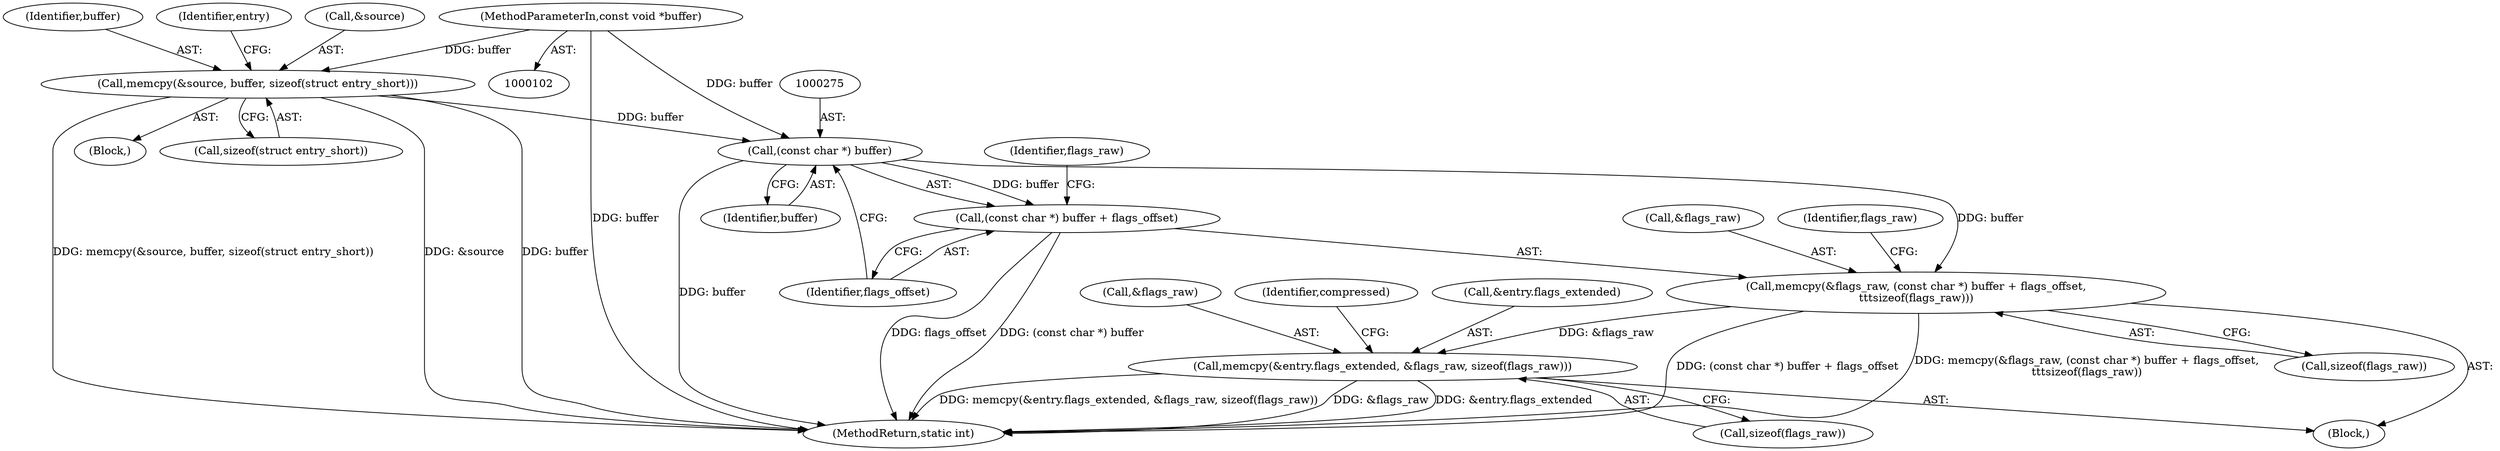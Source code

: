 digraph "0_libgit2_3db1af1f370295ad5355b8f64b865a2a357bcac0@pointer" {
"1000274" [label="(Call,(const char *) buffer)"];
"1000138" [label="(Call,memcpy(&source, buffer, sizeof(struct entry_short)))"];
"1000106" [label="(MethodParameterIn,const void *buffer)"];
"1000270" [label="(Call,memcpy(&flags_raw, (const char *) buffer + flags_offset,\n\t\t\tsizeof(flags_raw)))"];
"1000284" [label="(Call,memcpy(&entry.flags_extended, &flags_raw, sizeof(flags_raw)))"];
"1000273" [label="(Call,(const char *) buffer + flags_offset)"];
"1000142" [label="(Call,sizeof(struct entry_short))"];
"1000138" [label="(Call,memcpy(&source, buffer, sizeof(struct entry_short)))"];
"1000274" [label="(Call,(const char *) buffer)"];
"1000278" [label="(Call,sizeof(flags_raw))"];
"1000109" [label="(Block,)"];
"1000296" [label="(Identifier,compressed)"];
"1000271" [label="(Call,&flags_raw)"];
"1000139" [label="(Call,&source)"];
"1000270" [label="(Call,memcpy(&flags_raw, (const char *) buffer + flags_offset,\n\t\t\tsizeof(flags_raw)))"];
"1000277" [label="(Identifier,flags_offset)"];
"1000284" [label="(Call,memcpy(&entry.flags_extended, &flags_raw, sizeof(flags_raw)))"];
"1000267" [label="(Block,)"];
"1000285" [label="(Call,&entry.flags_extended)"];
"1000276" [label="(Identifier,buffer)"];
"1000281" [label="(Identifier,flags_raw)"];
"1000289" [label="(Call,&flags_raw)"];
"1000291" [label="(Call,sizeof(flags_raw))"];
"1000141" [label="(Identifier,buffer)"];
"1000106" [label="(MethodParameterIn,const void *buffer)"];
"1000273" [label="(Call,(const char *) buffer + flags_offset)"];
"1000474" [label="(MethodReturn,static int)"];
"1000147" [label="(Identifier,entry)"];
"1000279" [label="(Identifier,flags_raw)"];
"1000274" -> "1000273"  [label="AST: "];
"1000274" -> "1000276"  [label="CFG: "];
"1000275" -> "1000274"  [label="AST: "];
"1000276" -> "1000274"  [label="AST: "];
"1000277" -> "1000274"  [label="CFG: "];
"1000274" -> "1000474"  [label="DDG: buffer"];
"1000274" -> "1000270"  [label="DDG: buffer"];
"1000274" -> "1000273"  [label="DDG: buffer"];
"1000138" -> "1000274"  [label="DDG: buffer"];
"1000106" -> "1000274"  [label="DDG: buffer"];
"1000138" -> "1000109"  [label="AST: "];
"1000138" -> "1000142"  [label="CFG: "];
"1000139" -> "1000138"  [label="AST: "];
"1000141" -> "1000138"  [label="AST: "];
"1000142" -> "1000138"  [label="AST: "];
"1000147" -> "1000138"  [label="CFG: "];
"1000138" -> "1000474"  [label="DDG: &source"];
"1000138" -> "1000474"  [label="DDG: buffer"];
"1000138" -> "1000474"  [label="DDG: memcpy(&source, buffer, sizeof(struct entry_short))"];
"1000106" -> "1000138"  [label="DDG: buffer"];
"1000106" -> "1000102"  [label="AST: "];
"1000106" -> "1000474"  [label="DDG: buffer"];
"1000270" -> "1000267"  [label="AST: "];
"1000270" -> "1000278"  [label="CFG: "];
"1000271" -> "1000270"  [label="AST: "];
"1000273" -> "1000270"  [label="AST: "];
"1000278" -> "1000270"  [label="AST: "];
"1000281" -> "1000270"  [label="CFG: "];
"1000270" -> "1000474"  [label="DDG: (const char *) buffer + flags_offset"];
"1000270" -> "1000474"  [label="DDG: memcpy(&flags_raw, (const char *) buffer + flags_offset,\n\t\t\tsizeof(flags_raw))"];
"1000270" -> "1000284"  [label="DDG: &flags_raw"];
"1000284" -> "1000267"  [label="AST: "];
"1000284" -> "1000291"  [label="CFG: "];
"1000285" -> "1000284"  [label="AST: "];
"1000289" -> "1000284"  [label="AST: "];
"1000291" -> "1000284"  [label="AST: "];
"1000296" -> "1000284"  [label="CFG: "];
"1000284" -> "1000474"  [label="DDG: &entry.flags_extended"];
"1000284" -> "1000474"  [label="DDG: memcpy(&entry.flags_extended, &flags_raw, sizeof(flags_raw))"];
"1000284" -> "1000474"  [label="DDG: &flags_raw"];
"1000273" -> "1000277"  [label="CFG: "];
"1000277" -> "1000273"  [label="AST: "];
"1000279" -> "1000273"  [label="CFG: "];
"1000273" -> "1000474"  [label="DDG: (const char *) buffer"];
"1000273" -> "1000474"  [label="DDG: flags_offset"];
}
